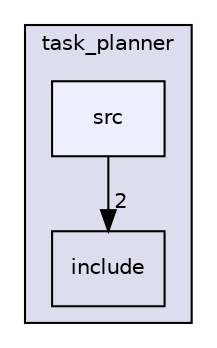 digraph "/home/mattia/trento_lab_home/ros_ws/src/Robotica/task_planner/src" {
  compound=true
  node [ fontsize="10", fontname="Helvetica"];
  edge [ labelfontsize="10", labelfontname="Helvetica"];
  subgraph clusterdir_d1c65e8bcaac6dfd1371e34aa09fc306 {
    graph [ bgcolor="#ddddee", pencolor="black", label="task_planner" fontname="Helvetica", fontsize="10", URL="dir_d1c65e8bcaac6dfd1371e34aa09fc306.html"]
  dir_2a3b65a0903d46c575d534b6a5f591f0 [shape=box label="include" URL="dir_2a3b65a0903d46c575d534b6a5f591f0.html"];
  dir_b835e69e8e1780cdba096b824d2519e1 [shape=box, label="src", style="filled", fillcolor="#eeeeff", pencolor="black", URL="dir_b835e69e8e1780cdba096b824d2519e1.html"];
  }
  dir_b835e69e8e1780cdba096b824d2519e1->dir_2a3b65a0903d46c575d534b6a5f591f0 [headlabel="2", labeldistance=1.5 headhref="dir_000005_000004.html"];
}
